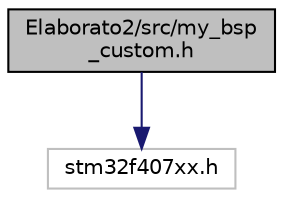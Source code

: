 digraph "Elaborato2/src/my_bsp_custom.h"
{
  edge [fontname="Helvetica",fontsize="10",labelfontname="Helvetica",labelfontsize="10"];
  node [fontname="Helvetica",fontsize="10",shape=record];
  Node0 [label="Elaborato2/src/my_bsp\l_custom.h",height=0.2,width=0.4,color="black", fillcolor="grey75", style="filled", fontcolor="black"];
  Node0 -> Node1 [color="midnightblue",fontsize="10",style="solid",fontname="Helvetica"];
  Node1 [label="stm32f407xx.h",height=0.2,width=0.4,color="grey75", fillcolor="white", style="filled"];
}
